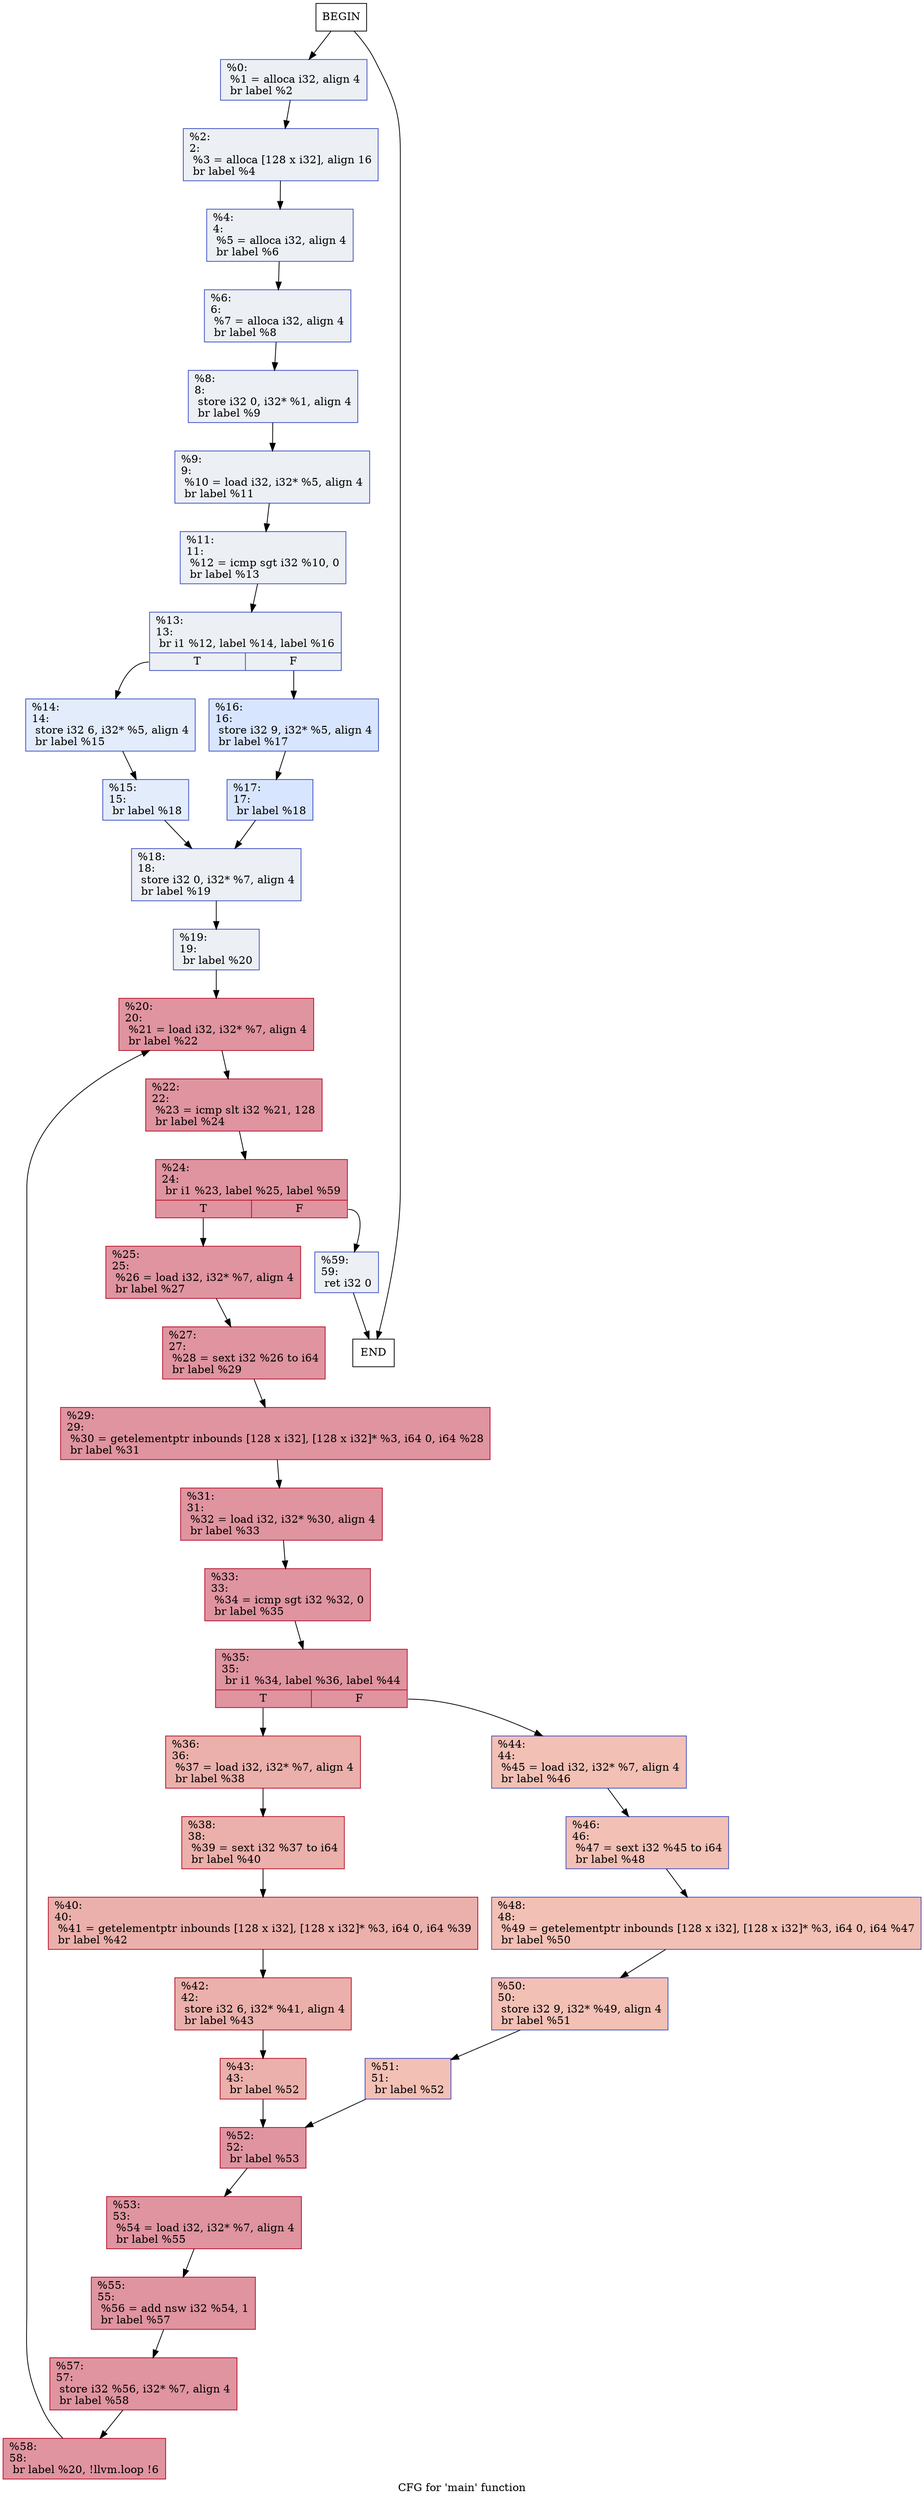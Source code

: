 digraph "CFG for 'main' function" {
	label="CFG for 'main' function";

	Nodebeginmain [shape=record, label="BEGIN"];
	Nodebeginmain -> Node0x20a5150
	Node0x20a5150 [shape=record,color="#3d50c3ff", style=filled, fillcolor="#d4dbe670",label="{%0:\l  %1 = alloca i32, align 4\l  br label %2\l}"];
	Node0x20a5150 -> Node0x20a58b0;
	Node0x20a58b0 [shape=record,color="#3d50c3ff", style=filled, fillcolor="#d4dbe670",label="{%2:\l2:                                                \l  %3 = alloca [128 x i32], align 16\l  br label %4\l}"];
	Node0x20a58b0 -> Node0x20a6020;
	Node0x20a6020 [shape=record,color="#3d50c3ff", style=filled, fillcolor="#d4dbe670",label="{%4:\l4:                                                \l  %5 = alloca i32, align 4\l  br label %6\l}"];
	Node0x20a6020 -> Node0x20a61a0;
	Node0x20a61a0 [shape=record,color="#3d50c3ff", style=filled, fillcolor="#d4dbe670",label="{%6:\l6:                                                \l  %7 = alloca i32, align 4\l  br label %8\l}"];
	Node0x20a61a0 -> Node0x20a62d0;
	Node0x20a62d0 [shape=record,color="#3d50c3ff", style=filled, fillcolor="#d4dbe670",label="{%8:\l8:                                                \l  store i32 0, i32* %1, align 4\l  br label %9\l}"];
	Node0x20a62d0 -> Node0x20a60e0;
	Node0x20a60e0 [shape=record,color="#3d50c3ff", style=filled, fillcolor="#d4dbe670",label="{%9:\l9:                                                \l  %10 = load i32, i32* %5, align 4\l  br label %11\l}"];
	Node0x20a60e0 -> Node0x20a6470;
	Node0x20a6470 [shape=record,color="#3d50c3ff", style=filled, fillcolor="#d4dbe670",label="{%11:\l11:                                               \l  %12 = icmp sgt i32 %10, 0\l  br label %13\l}"];
	Node0x20a6470 -> Node0x20a6530;
	Node0x20a6530 [shape=record,color="#3d50c3ff", style=filled, fillcolor="#d4dbe670",label="{%13:\l13:                                               \l  br i1 %12, label %14, label %16\l|{<s0>T|<s1>F}}"];
	Node0x20a6530:s0 -> Node0x20a65f0;
	Node0x20a6530:s1 -> Node0x20a6640;
	Node0x20a65f0 [shape=record,color="#3d50c3ff", style=filled, fillcolor="#bfd3f670",label="{%14:\l14:                                               \l  store i32 6, i32* %5, align 4\l  br label %15\l}"];
	Node0x20a65f0 -> Node0x20a67b0;
	Node0x20a67b0 [shape=record,color="#3d50c3ff", style=filled, fillcolor="#bfd3f670",label="{%15:\l15:                                               \l  br label %18\l}"];
	Node0x20a67b0 -> Node0x20a6870;
	Node0x20a6640 [shape=record,color="#3d50c3ff", style=filled, fillcolor="#a7c5fe70",label="{%16:\l16:                                               \l  store i32 9, i32* %5, align 4\l  br label %17\l}"];
	Node0x20a6640 -> Node0x20a6960;
	Node0x20a6960 [shape=record,color="#3d50c3ff", style=filled, fillcolor="#a7c5fe70",label="{%17:\l17:                                               \l  br label %18\l}"];
	Node0x20a6960 -> Node0x20a6870;
	Node0x20a6870 [shape=record,color="#3d50c3ff", style=filled, fillcolor="#d4dbe670",label="{%18:\l18:                                               \l  store i32 0, i32* %7, align 4\l  br label %19\l}"];
	Node0x20a6870 -> Node0x20a6a90;
	Node0x20a6a90 [shape=record,color="#3d50c3ff", style=filled, fillcolor="#d4dbe670",label="{%19:\l19:                                               \l  br label %20\l}"];
	Node0x20a6a90 -> Node0x20a6b50;
	Node0x20a6b50 [shape=record,color="#b70d28ff", style=filled, fillcolor="#b70d2870",label="{%20:\l20:                                               \l  %21 = load i32, i32* %7, align 4\l  br label %22\l}"];
	Node0x20a6b50 -> Node0x20a6c80;
	Node0x20a6c80 [shape=record,color="#b70d28ff", style=filled, fillcolor="#b70d2870",label="{%22:\l22:                                               \l  %23 = icmp slt i32 %21, 128\l  br label %24\l}"];
	Node0x20a6c80 -> Node0x20a6d70;
	Node0x20a6d70 [shape=record,color="#b70d28ff", style=filled, fillcolor="#b70d2870",label="{%24:\l24:                                               \l  br i1 %23, label %25, label %59\l|{<s0>T|<s1>F}}"];
	Node0x20a6d70:s0 -> Node0x20a6e30;
	Node0x20a6d70:s1 -> Node0x20a6e80;
	Node0x20a6e30 [shape=record,color="#b70d28ff", style=filled, fillcolor="#b70d2870",label="{%25:\l25:                                               \l  %26 = load i32, i32* %7, align 4\l  br label %27\l}"];
	Node0x20a6e30 -> Node0x20a6ff0;
	Node0x20a6ff0 [shape=record,color="#b70d28ff", style=filled, fillcolor="#b70d2870",label="{%27:\l27:                                               \l  %28 = sext i32 %26 to i64\l  br label %29\l}"];
	Node0x20a6ff0 -> Node0x20a7120;
	Node0x20a7120 [shape=record,color="#b70d28ff", style=filled, fillcolor="#b70d2870",label="{%29:\l29:                                               \l  %30 = getelementptr inbounds [128 x i32], [128 x i32]* %3, i64 0, i64 %28\l  br label %31\l}"];
	Node0x20a7120 -> Node0x20a72d0;
	Node0x20a72d0 [shape=record,color="#b70d28ff", style=filled, fillcolor="#b70d2870",label="{%31:\l31:                                               \l  %32 = load i32, i32* %30, align 4\l  br label %33\l}"];
	Node0x20a72d0 -> Node0x20a7610;
	Node0x20a7610 [shape=record,color="#b70d28ff", style=filled, fillcolor="#b70d2870",label="{%33:\l33:                                               \l  %34 = icmp sgt i32 %32, 0\l  br label %35\l}"];
	Node0x20a7610 -> Node0x20a7760;
	Node0x20a7760 [shape=record,color="#b70d28ff", style=filled, fillcolor="#b70d2870",label="{%35:\l35:                                               \l  br i1 %34, label %36, label %44\l|{<s0>T|<s1>F}}"];
	Node0x20a7760:s0 -> Node0x20a7820;
	Node0x20a7760:s1 -> Node0x20a7870;
	Node0x20a7820 [shape=record,color="#b70d28ff", style=filled, fillcolor="#d24b4070",label="{%36:\l36:                                               \l  %37 = load i32, i32* %7, align 4\l  br label %38\l}"];
	Node0x20a7820 -> Node0x20a7a20;
	Node0x20a7a20 [shape=record,color="#b70d28ff", style=filled, fillcolor="#d24b4070",label="{%38:\l38:                                               \l  %39 = sext i32 %37 to i64\l  br label %40\l}"];
	Node0x20a7a20 -> Node0x20a7b50;
	Node0x20a7b50 [shape=record,color="#b70d28ff", style=filled, fillcolor="#d24b4070",label="{%40:\l40:                                               \l  %41 = getelementptr inbounds [128 x i32], [128 x i32]* %3, i64 0, i64 %39\l  br label %42\l}"];
	Node0x20a7b50 -> Node0x20a7cd0;
	Node0x20a7cd0 [shape=record,color="#b70d28ff", style=filled, fillcolor="#d24b4070",label="{%42:\l42:                                               \l  store i32 6, i32* %41, align 4\l  br label %43\l}"];
	Node0x20a7cd0 -> Node0x20a7e20;
	Node0x20a7e20 [shape=record,color="#b70d28ff", style=filled, fillcolor="#d24b4070",label="{%43:\l43:                                               \l  br label %52\l}"];
	Node0x20a7e20 -> Node0x20a7ee0;
	Node0x20a7870 [shape=record,color="#3d50c3ff", style=filled, fillcolor="#e5705870",label="{%44:\l44:                                               \l  %45 = load i32, i32* %7, align 4\l  br label %46\l}"];
	Node0x20a7870 -> Node0x20a8010;
	Node0x20a8010 [shape=record,color="#3d50c3ff", style=filled, fillcolor="#e5705870",label="{%46:\l46:                                               \l  %47 = sext i32 %45 to i64\l  br label %48\l}"];
	Node0x20a8010 -> Node0x20a8140;
	Node0x20a8140 [shape=record,color="#3d50c3ff", style=filled, fillcolor="#e5705870",label="{%48:\l48:                                               \l  %49 = getelementptr inbounds [128 x i32], [128 x i32]* %3, i64 0, i64 %47\l  br label %50\l}"];
	Node0x20a8140 -> Node0x20a82c0;
	Node0x20a82c0 [shape=record,color="#3d50c3ff", style=filled, fillcolor="#e5705870",label="{%50:\l50:                                               \l  store i32 9, i32* %49, align 4\l  br label %51\l}"];
	Node0x20a82c0 -> Node0x20a8410;
	Node0x20a8410 [shape=record,color="#3d50c3ff", style=filled, fillcolor="#e5705870",label="{%51:\l51:                                               \l  br label %52\l}"];
	Node0x20a8410 -> Node0x20a7ee0;
	Node0x20a7ee0 [shape=record,color="#b70d28ff", style=filled, fillcolor="#b70d2870",label="{%52:\l52:                                               \l  br label %53\l}"];
	Node0x20a7ee0 -> Node0x20a8540;
	Node0x20a8540 [shape=record,color="#b70d28ff", style=filled, fillcolor="#b70d2870",label="{%53:\l53:                                               \l  %54 = load i32, i32* %7, align 4\l  br label %55\l}"];
	Node0x20a8540 -> Node0x20a8670;
	Node0x20a8670 [shape=record,color="#b70d28ff", style=filled, fillcolor="#b70d2870",label="{%55:\l55:                                               \l  %56 = add nsw i32 %54, 1\l  br label %57\l}"];
	Node0x20a8670 -> Node0x20a87c0;
	Node0x20a87c0 [shape=record,color="#b70d28ff", style=filled, fillcolor="#b70d2870",label="{%57:\l57:                                               \l  store i32 %56, i32* %7, align 4\l  br label %58\l}"];
	Node0x20a87c0 -> Node0x20a8910;
	Node0x20a8910 [shape=record,color="#b70d28ff", style=filled, fillcolor="#b70d2870",label="{%58:\l58:                                               \l  br label %20, !llvm.loop !6\l}"];
	Node0x20a8910 -> Node0x20a6b50;
	Node0x20a6e80 [shape=record,color="#3d50c3ff", style=filled, fillcolor="#d4dbe670",label="{%59:\l59:                                               \l  ret i32 0\l}"];
	Node0x20a6e80 -> Nodeendmain;
	Nodeendmain [shape=record, label="END"];
	Nodebeginmain -> Nodeendmain;
}

